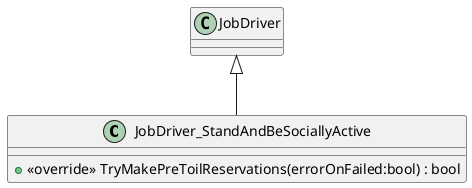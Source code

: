 @startuml
class JobDriver_StandAndBeSociallyActive {
    + <<override>> TryMakePreToilReservations(errorOnFailed:bool) : bool
}
JobDriver <|-- JobDriver_StandAndBeSociallyActive
@enduml

